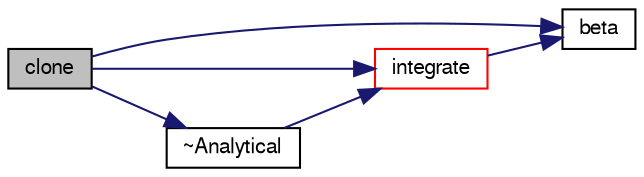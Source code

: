 digraph "clone"
{
  bgcolor="transparent";
  edge [fontname="FreeSans",fontsize="10",labelfontname="FreeSans",labelfontsize="10"];
  node [fontname="FreeSans",fontsize="10",shape=record];
  rankdir="LR";
  Node15 [label="clone",height=0.2,width=0.4,color="black", fillcolor="grey75", style="filled", fontcolor="black"];
  Node15 -> Node16 [color="midnightblue",fontsize="10",style="solid",fontname="FreeSans"];
  Node16 [label="beta",height=0.2,width=0.4,color="black",URL="$a39152.html#a8c8c91fc032b25dcc9e3d971fac17272"];
  Node15 -> Node17 [color="midnightblue",fontsize="10",style="solid",fontname="FreeSans"];
  Node17 [label="integrate",height=0.2,width=0.4,color="red",URL="$a23838.html#ae187f49a29e06fd203ac71d19583d280",tooltip="Perform the integration. "];
  Node17 -> Node16 [color="midnightblue",fontsize="10",style="solid",fontname="FreeSans"];
  Node15 -> Node22 [color="midnightblue",fontsize="10",style="solid",fontname="FreeSans"];
  Node22 [label="~Analytical",height=0.2,width=0.4,color="black",URL="$a23838.html#a77cc190dc923a30604d2a40727335dcc",tooltip="Destructor. "];
  Node22 -> Node17 [color="midnightblue",fontsize="10",style="solid",fontname="FreeSans"];
}
